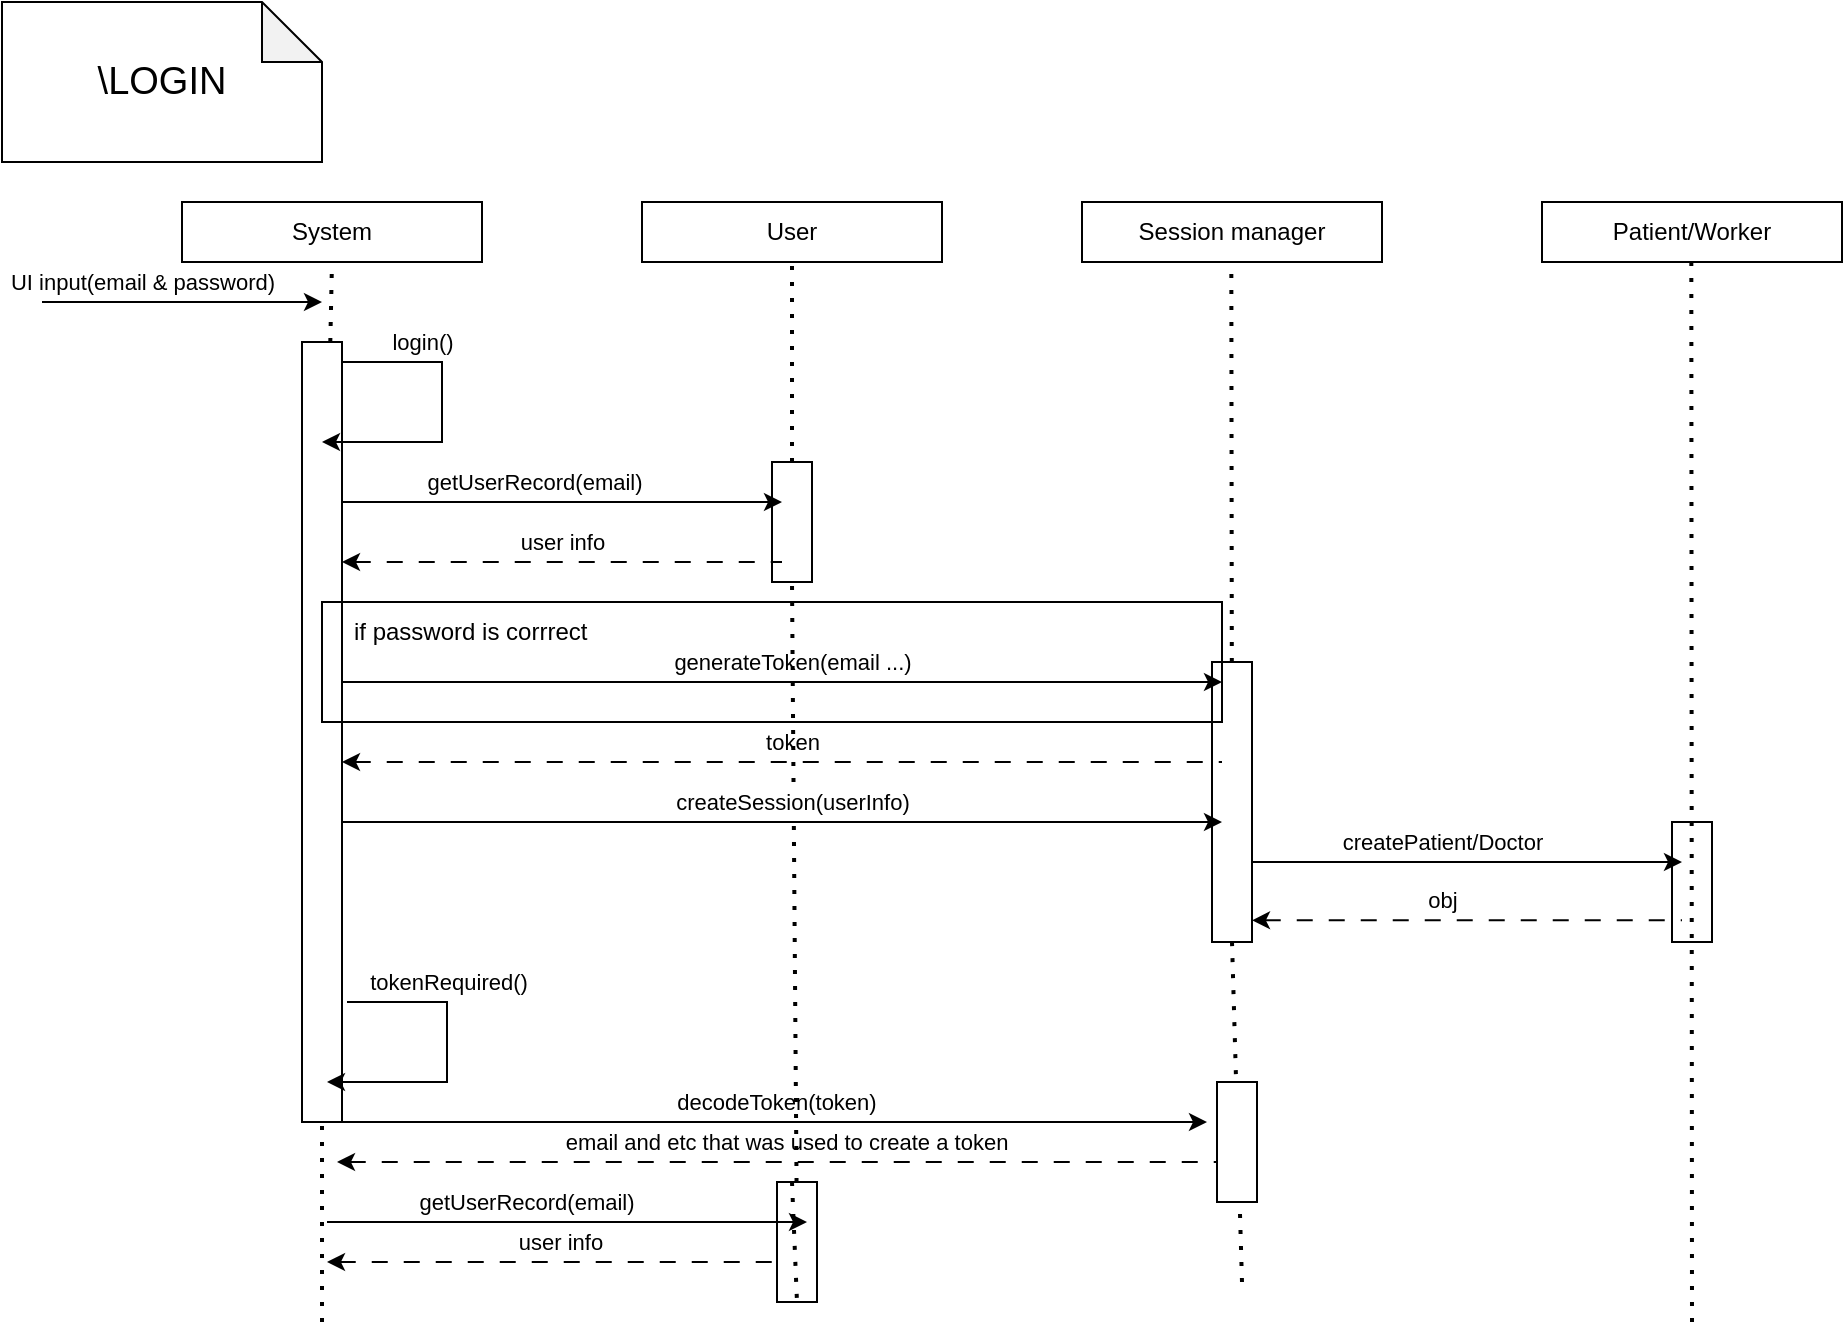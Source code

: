 <mxfile version="24.7.17">
  <diagram name="Page-1" id="jBy0112xdUdWwogq2Mr7">
    <mxGraphModel dx="1272" dy="669" grid="1" gridSize="10" guides="1" tooltips="1" connect="1" arrows="1" fold="1" page="1" pageScale="1" pageWidth="850" pageHeight="1100" math="0" shadow="0">
      <root>
        <mxCell id="0" />
        <mxCell id="1" parent="0" />
        <mxCell id="vlcMxP6JeE746XGNywpA-1" value="" style="rounded=0;whiteSpace=wrap;html=1;" parent="1" vertex="1">
          <mxGeometry x="855" y="420" width="20" height="60" as="geometry" />
        </mxCell>
        <mxCell id="vlcMxP6JeE746XGNywpA-2" value="" style="rounded=0;whiteSpace=wrap;html=1;" parent="1" vertex="1">
          <mxGeometry x="625" y="340" width="20" height="140" as="geometry" />
        </mxCell>
        <mxCell id="vlcMxP6JeE746XGNywpA-3" value="" style="rounded=0;whiteSpace=wrap;html=1;" parent="1" vertex="1">
          <mxGeometry x="407.5" y="600" width="20" height="60" as="geometry" />
        </mxCell>
        <mxCell id="vlcMxP6JeE746XGNywpA-4" value="" style="rounded=0;whiteSpace=wrap;html=1;" parent="1" vertex="1">
          <mxGeometry x="405" y="240" width="20" height="60" as="geometry" />
        </mxCell>
        <mxCell id="vlcMxP6JeE746XGNywpA-5" value="" style="rounded=0;whiteSpace=wrap;html=1;" parent="1" vertex="1">
          <mxGeometry x="170" y="180" width="20" height="390" as="geometry" />
        </mxCell>
        <mxCell id="vlcMxP6JeE746XGNywpA-6" value="" style="rounded=0;whiteSpace=wrap;html=1;fillColor=none;" parent="1" vertex="1">
          <mxGeometry x="180" y="310" width="450" height="60" as="geometry" />
        </mxCell>
        <mxCell id="vlcMxP6JeE746XGNywpA-7" value="System" style="rounded=0;whiteSpace=wrap;html=1;" parent="1" vertex="1">
          <mxGeometry x="110" y="110" width="150" height="30" as="geometry" />
        </mxCell>
        <mxCell id="vlcMxP6JeE746XGNywpA-8" value="" style="endArrow=none;dashed=1;html=1;dashPattern=1 3;strokeWidth=2;rounded=0;entryX=0.5;entryY=1;entryDx=0;entryDy=0;" parent="1" source="vlcMxP6JeE746XGNywpA-5" target="vlcMxP6JeE746XGNywpA-7" edge="1">
          <mxGeometry width="50" height="50" relative="1" as="geometry">
            <mxPoint x="185" y="600" as="sourcePoint" />
            <mxPoint x="450" y="280" as="targetPoint" />
          </mxGeometry>
        </mxCell>
        <mxCell id="vlcMxP6JeE746XGNywpA-9" value="&lt;font style=&quot;font-size: 19px;&quot;&gt;\LOGIN&lt;/font&gt;" style="shape=note;whiteSpace=wrap;html=1;backgroundOutline=1;darkOpacity=0.05;" parent="1" vertex="1">
          <mxGeometry x="20" y="10" width="160" height="80" as="geometry" />
        </mxCell>
        <mxCell id="vlcMxP6JeE746XGNywpA-10" value="" style="endArrow=classic;html=1;rounded=0;" parent="1" edge="1">
          <mxGeometry width="50" height="50" relative="1" as="geometry">
            <mxPoint x="40" y="160" as="sourcePoint" />
            <mxPoint x="180" y="160" as="targetPoint" />
          </mxGeometry>
        </mxCell>
        <mxCell id="vlcMxP6JeE746XGNywpA-11" value="UI input(email &amp;amp; password)" style="edgeLabel;html=1;align=center;verticalAlign=middle;resizable=0;points=[];" parent="vlcMxP6JeE746XGNywpA-10" vertex="1" connectable="0">
          <mxGeometry x="-0.612" y="-2" relative="1" as="geometry">
            <mxPoint x="23" y="-12" as="offset" />
          </mxGeometry>
        </mxCell>
        <mxCell id="vlcMxP6JeE746XGNywpA-12" value="" style="endArrow=classic;html=1;rounded=0;" parent="1" edge="1">
          <mxGeometry width="50" height="50" relative="1" as="geometry">
            <mxPoint x="190" y="190" as="sourcePoint" />
            <mxPoint x="180" y="230" as="targetPoint" />
            <Array as="points">
              <mxPoint x="240" y="190" />
              <mxPoint x="240" y="230" />
            </Array>
          </mxGeometry>
        </mxCell>
        <mxCell id="vlcMxP6JeE746XGNywpA-13" value="login()" style="edgeLabel;html=1;align=center;verticalAlign=middle;resizable=0;points=[];" parent="vlcMxP6JeE746XGNywpA-12" vertex="1" connectable="0">
          <mxGeometry x="-0.612" y="-2" relative="1" as="geometry">
            <mxPoint x="11" y="-12" as="offset" />
          </mxGeometry>
        </mxCell>
        <mxCell id="vlcMxP6JeE746XGNywpA-14" value="User" style="rounded=0;whiteSpace=wrap;html=1;" parent="1" vertex="1">
          <mxGeometry x="340" y="110" width="150" height="30" as="geometry" />
        </mxCell>
        <mxCell id="vlcMxP6JeE746XGNywpA-15" value="" style="endArrow=none;dashed=1;html=1;dashPattern=1 3;strokeWidth=2;rounded=0;entryX=0.5;entryY=1;entryDx=0;entryDy=0;" parent="1" source="vlcMxP6JeE746XGNywpA-4" target="vlcMxP6JeE746XGNywpA-14" edge="1">
          <mxGeometry width="50" height="50" relative="1" as="geometry">
            <mxPoint x="415" y="600" as="sourcePoint" />
            <mxPoint x="680" y="280" as="targetPoint" />
          </mxGeometry>
        </mxCell>
        <mxCell id="vlcMxP6JeE746XGNywpA-16" value="" style="endArrow=classic;html=1;rounded=0;" parent="1" edge="1">
          <mxGeometry width="50" height="50" relative="1" as="geometry">
            <mxPoint x="190" y="260" as="sourcePoint" />
            <mxPoint x="410" y="260" as="targetPoint" />
          </mxGeometry>
        </mxCell>
        <mxCell id="vlcMxP6JeE746XGNywpA-17" value="getUserRecord(email)" style="edgeLabel;html=1;align=center;verticalAlign=middle;resizable=0;points=[];" parent="vlcMxP6JeE746XGNywpA-16" vertex="1" connectable="0">
          <mxGeometry x="-0.612" y="-2" relative="1" as="geometry">
            <mxPoint x="53" y="-12" as="offset" />
          </mxGeometry>
        </mxCell>
        <mxCell id="vlcMxP6JeE746XGNywpA-18" value="" style="endArrow=none;html=1;rounded=0;dashed=1;dashPattern=8 8;startArrow=classic;startFill=1;endFill=0;" parent="1" edge="1">
          <mxGeometry width="50" height="50" relative="1" as="geometry">
            <mxPoint x="190" y="290" as="sourcePoint" />
            <mxPoint x="410" y="290" as="targetPoint" />
          </mxGeometry>
        </mxCell>
        <mxCell id="vlcMxP6JeE746XGNywpA-19" value="user info" style="edgeLabel;html=1;align=center;verticalAlign=middle;resizable=0;points=[];" parent="vlcMxP6JeE746XGNywpA-18" vertex="1" connectable="0">
          <mxGeometry x="0.297" y="2" relative="1" as="geometry">
            <mxPoint x="-33" y="-8" as="offset" />
          </mxGeometry>
        </mxCell>
        <mxCell id="vlcMxP6JeE746XGNywpA-20" value="Session manager" style="rounded=0;whiteSpace=wrap;html=1;" parent="1" vertex="1">
          <mxGeometry x="560" y="110" width="150" height="30" as="geometry" />
        </mxCell>
        <mxCell id="vlcMxP6JeE746XGNywpA-21" value="" style="endArrow=none;dashed=1;html=1;dashPattern=1 3;strokeWidth=2;rounded=0;entryX=0.5;entryY=1;entryDx=0;entryDy=0;" parent="1" source="vlcMxP6JeE746XGNywpA-2" edge="1">
          <mxGeometry width="50" height="50" relative="1" as="geometry">
            <mxPoint x="634.66" y="600" as="sourcePoint" />
            <mxPoint x="634.66" y="140" as="targetPoint" />
          </mxGeometry>
        </mxCell>
        <mxCell id="vlcMxP6JeE746XGNywpA-22" value="" style="endArrow=classic;html=1;rounded=0;" parent="1" edge="1">
          <mxGeometry width="50" height="50" relative="1" as="geometry">
            <mxPoint x="190" y="350" as="sourcePoint" />
            <mxPoint x="630" y="350" as="targetPoint" />
          </mxGeometry>
        </mxCell>
        <mxCell id="vlcMxP6JeE746XGNywpA-23" value="generateToken(email ...)" style="edgeLabel;html=1;align=center;verticalAlign=middle;resizable=0;points=[];" parent="vlcMxP6JeE746XGNywpA-22" vertex="1" connectable="0">
          <mxGeometry x="-0.612" y="-2" relative="1" as="geometry">
            <mxPoint x="139" y="-12" as="offset" />
          </mxGeometry>
        </mxCell>
        <mxCell id="vlcMxP6JeE746XGNywpA-24" value="if password is corrrect" style="text;strokeColor=none;fillColor=none;align=left;verticalAlign=middle;spacingLeft=4;spacingRight=4;overflow=hidden;points=[[0,0.5],[1,0.5]];portConstraint=eastwest;rotatable=0;whiteSpace=wrap;html=1;" parent="1" vertex="1">
          <mxGeometry x="190" y="310" width="160" height="30" as="geometry" />
        </mxCell>
        <mxCell id="vlcMxP6JeE746XGNywpA-25" value="" style="endArrow=none;html=1;rounded=0;startArrow=classic;startFill=1;endFill=0;dashed=1;dashPattern=8 8;" parent="1" edge="1">
          <mxGeometry width="50" height="50" relative="1" as="geometry">
            <mxPoint x="190" y="390" as="sourcePoint" />
            <mxPoint x="630" y="390" as="targetPoint" />
          </mxGeometry>
        </mxCell>
        <mxCell id="vlcMxP6JeE746XGNywpA-26" value="token" style="edgeLabel;html=1;align=center;verticalAlign=middle;resizable=0;points=[];" parent="vlcMxP6JeE746XGNywpA-25" vertex="1" connectable="0">
          <mxGeometry x="-0.612" y="-2" relative="1" as="geometry">
            <mxPoint x="139" y="-12" as="offset" />
          </mxGeometry>
        </mxCell>
        <mxCell id="vlcMxP6JeE746XGNywpA-27" value="" style="endArrow=classic;html=1;rounded=0;" parent="1" edge="1">
          <mxGeometry width="50" height="50" relative="1" as="geometry">
            <mxPoint x="192.5" y="510" as="sourcePoint" />
            <mxPoint x="182.5" y="550" as="targetPoint" />
            <Array as="points">
              <mxPoint x="242.5" y="510" />
              <mxPoint x="242.5" y="550" />
            </Array>
          </mxGeometry>
        </mxCell>
        <mxCell id="vlcMxP6JeE746XGNywpA-28" value="tokenRequired()" style="edgeLabel;html=1;align=center;verticalAlign=middle;resizable=0;points=[];" parent="vlcMxP6JeE746XGNywpA-27" vertex="1" connectable="0">
          <mxGeometry x="-0.612" y="-2" relative="1" as="geometry">
            <mxPoint x="21" y="-12" as="offset" />
          </mxGeometry>
        </mxCell>
        <mxCell id="vlcMxP6JeE746XGNywpA-29" value="" style="endArrow=classic;html=1;rounded=0;" parent="1" edge="1">
          <mxGeometry width="50" height="50" relative="1" as="geometry">
            <mxPoint x="182.5" y="570" as="sourcePoint" />
            <mxPoint x="622.5" y="570" as="targetPoint" />
          </mxGeometry>
        </mxCell>
        <mxCell id="vlcMxP6JeE746XGNywpA-30" value="decodeToken(token)" style="edgeLabel;html=1;align=center;verticalAlign=middle;resizable=0;points=[];" parent="vlcMxP6JeE746XGNywpA-29" vertex="1" connectable="0">
          <mxGeometry x="-0.612" y="-2" relative="1" as="geometry">
            <mxPoint x="139" y="-12" as="offset" />
          </mxGeometry>
        </mxCell>
        <mxCell id="vlcMxP6JeE746XGNywpA-31" value="" style="endArrow=classic;html=1;rounded=0;" parent="1" edge="1">
          <mxGeometry width="50" height="50" relative="1" as="geometry">
            <mxPoint x="182.5" y="620" as="sourcePoint" />
            <mxPoint x="422.5" y="620" as="targetPoint" />
          </mxGeometry>
        </mxCell>
        <mxCell id="vlcMxP6JeE746XGNywpA-32" value="getUserRecord(email)" style="edgeLabel;html=1;align=center;verticalAlign=middle;resizable=0;points=[];" parent="vlcMxP6JeE746XGNywpA-31" vertex="1" connectable="0">
          <mxGeometry x="-0.612" y="-2" relative="1" as="geometry">
            <mxPoint x="53" y="-12" as="offset" />
          </mxGeometry>
        </mxCell>
        <mxCell id="vlcMxP6JeE746XGNywpA-33" value="" style="endArrow=none;html=1;rounded=0;startArrow=classic;startFill=1;endFill=0;dashed=1;dashPattern=8 8;" parent="1" edge="1">
          <mxGeometry width="50" height="50" relative="1" as="geometry">
            <mxPoint x="187.5" y="590" as="sourcePoint" />
            <mxPoint x="627.5" y="590" as="targetPoint" />
          </mxGeometry>
        </mxCell>
        <mxCell id="vlcMxP6JeE746XGNywpA-34" value="email and etc that was used to create a token" style="edgeLabel;html=1;align=center;verticalAlign=middle;resizable=0;points=[];" parent="vlcMxP6JeE746XGNywpA-33" vertex="1" connectable="0">
          <mxGeometry x="-0.612" y="-2" relative="1" as="geometry">
            <mxPoint x="139" y="-12" as="offset" />
          </mxGeometry>
        </mxCell>
        <mxCell id="vlcMxP6JeE746XGNywpA-35" value="" style="endArrow=none;html=1;rounded=0;dashed=1;dashPattern=8 8;startArrow=classic;startFill=1;endFill=0;" parent="1" edge="1">
          <mxGeometry width="50" height="50" relative="1" as="geometry">
            <mxPoint x="182.5" y="640" as="sourcePoint" />
            <mxPoint x="412.5" y="640" as="targetPoint" />
          </mxGeometry>
        </mxCell>
        <mxCell id="vlcMxP6JeE746XGNywpA-36" value="user info" style="edgeLabel;html=1;align=center;verticalAlign=middle;resizable=0;points=[];" parent="vlcMxP6JeE746XGNywpA-35" vertex="1" connectable="0">
          <mxGeometry x="0.297" y="2" relative="1" as="geometry">
            <mxPoint x="-33" y="-8" as="offset" />
          </mxGeometry>
        </mxCell>
        <mxCell id="vlcMxP6JeE746XGNywpA-37" value="" style="endArrow=none;dashed=1;html=1;dashPattern=1 3;strokeWidth=2;rounded=0;entryX=0.5;entryY=1;entryDx=0;entryDy=0;" parent="1" target="vlcMxP6JeE746XGNywpA-5" edge="1">
          <mxGeometry width="50" height="50" relative="1" as="geometry">
            <mxPoint x="180" y="670" as="sourcePoint" />
            <mxPoint x="185" y="140" as="targetPoint" />
          </mxGeometry>
        </mxCell>
        <mxCell id="vlcMxP6JeE746XGNywpA-38" value="" style="endArrow=none;dashed=1;html=1;dashPattern=1 3;strokeWidth=2;rounded=0;entryX=0.5;entryY=1;entryDx=0;entryDy=0;" parent="1" source="vlcMxP6JeE746XGNywpA-3" target="vlcMxP6JeE746XGNywpA-4" edge="1">
          <mxGeometry width="50" height="50" relative="1" as="geometry">
            <mxPoint x="415" y="600" as="sourcePoint" />
            <mxPoint x="415" y="140" as="targetPoint" />
          </mxGeometry>
        </mxCell>
        <mxCell id="vlcMxP6JeE746XGNywpA-39" value="" style="endArrow=none;dashed=1;html=1;dashPattern=1 3;strokeWidth=2;rounded=0;entryX=0.5;entryY=1;entryDx=0;entryDy=0;" parent="1" target="vlcMxP6JeE746XGNywpA-3" edge="1">
          <mxGeometry width="50" height="50" relative="1" as="geometry">
            <mxPoint x="415" y="600" as="sourcePoint" />
            <mxPoint x="415" y="300" as="targetPoint" />
          </mxGeometry>
        </mxCell>
        <mxCell id="vlcMxP6JeE746XGNywpA-40" value="" style="endArrow=none;dashed=1;html=1;dashPattern=1 3;strokeWidth=2;rounded=0;entryX=0.5;entryY=1;entryDx=0;entryDy=0;" parent="1" target="vlcMxP6JeE746XGNywpA-2" edge="1">
          <mxGeometry width="50" height="50" relative="1" as="geometry">
            <mxPoint x="640" y="650" as="sourcePoint" />
            <mxPoint x="634.66" y="140" as="targetPoint" />
          </mxGeometry>
        </mxCell>
        <mxCell id="vlcMxP6JeE746XGNywpA-41" value="" style="rounded=0;whiteSpace=wrap;html=1;" parent="1" vertex="1">
          <mxGeometry x="627.5" y="550" width="20" height="60" as="geometry" />
        </mxCell>
        <mxCell id="vlcMxP6JeE746XGNywpA-42" value="" style="endArrow=classic;html=1;rounded=0;" parent="1" edge="1">
          <mxGeometry width="50" height="50" relative="1" as="geometry">
            <mxPoint x="190" y="420" as="sourcePoint" />
            <mxPoint x="630" y="420" as="targetPoint" />
          </mxGeometry>
        </mxCell>
        <mxCell id="vlcMxP6JeE746XGNywpA-43" value="createSession(userInfo)" style="edgeLabel;html=1;align=center;verticalAlign=middle;resizable=0;points=[];" parent="vlcMxP6JeE746XGNywpA-42" vertex="1" connectable="0">
          <mxGeometry x="-0.612" y="-2" relative="1" as="geometry">
            <mxPoint x="139" y="-12" as="offset" />
          </mxGeometry>
        </mxCell>
        <mxCell id="vlcMxP6JeE746XGNywpA-44" value="Patient/Worker" style="rounded=0;whiteSpace=wrap;html=1;" parent="1" vertex="1">
          <mxGeometry x="790" y="110" width="150" height="30" as="geometry" />
        </mxCell>
        <mxCell id="vlcMxP6JeE746XGNywpA-45" value="" style="endArrow=none;dashed=1;html=1;dashPattern=1 3;strokeWidth=2;rounded=0;entryX=0.5;entryY=1;entryDx=0;entryDy=0;" parent="1" edge="1">
          <mxGeometry width="50" height="50" relative="1" as="geometry">
            <mxPoint x="865" y="670" as="sourcePoint" />
            <mxPoint x="864.66" y="140" as="targetPoint" />
          </mxGeometry>
        </mxCell>
        <mxCell id="vlcMxP6JeE746XGNywpA-46" value="" style="endArrow=classic;html=1;rounded=0;" parent="1" edge="1">
          <mxGeometry width="50" height="50" relative="1" as="geometry">
            <mxPoint x="645" y="440" as="sourcePoint" />
            <mxPoint x="860" y="440" as="targetPoint" />
          </mxGeometry>
        </mxCell>
        <mxCell id="vlcMxP6JeE746XGNywpA-47" value="createPatient/Doctor" style="edgeLabel;html=1;align=center;verticalAlign=middle;resizable=0;points=[];" parent="vlcMxP6JeE746XGNywpA-46" vertex="1" connectable="0">
          <mxGeometry x="-0.612" y="-2" relative="1" as="geometry">
            <mxPoint x="53" y="-12" as="offset" />
          </mxGeometry>
        </mxCell>
        <mxCell id="vlcMxP6JeE746XGNywpA-48" value="" style="endArrow=none;html=1;rounded=0;startArrow=classic;startFill=1;endFill=0;dashed=1;dashPattern=8 8;" parent="1" edge="1">
          <mxGeometry width="50" height="50" relative="1" as="geometry">
            <mxPoint x="645" y="469.17" as="sourcePoint" />
            <mxPoint x="860" y="469.17" as="targetPoint" />
          </mxGeometry>
        </mxCell>
        <mxCell id="vlcMxP6JeE746XGNywpA-49" value="obj" style="edgeLabel;html=1;align=center;verticalAlign=middle;resizable=0;points=[];" parent="vlcMxP6JeE746XGNywpA-48" vertex="1" connectable="0">
          <mxGeometry x="-0.612" y="-2" relative="1" as="geometry">
            <mxPoint x="53" y="-12" as="offset" />
          </mxGeometry>
        </mxCell>
      </root>
    </mxGraphModel>
  </diagram>
</mxfile>
